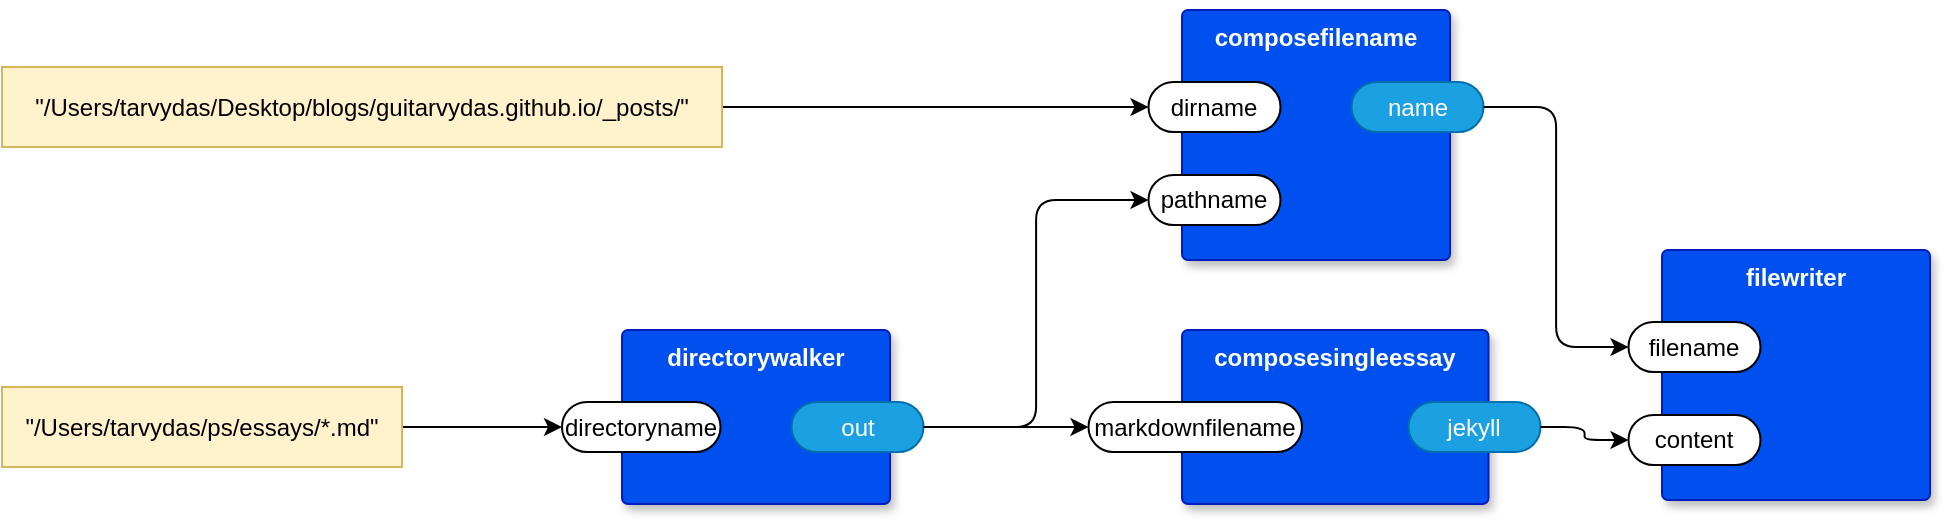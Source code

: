 <mxfile version="14.6.13" type="device" pages="2"><diagram id="hQkH6iNmLrUX8kqYerPd" name="main"><mxGraphModel dx="939" dy="646" grid="1" gridSize="10" guides="1" tooltips="1" connect="1" arrows="1" fold="1" page="1" pageScale="1" pageWidth="1100" pageHeight="850" math="0" shadow="0"><root><mxCell id="0"/><mxCell id="1" parent="0"/><mxCell id="9CAPll6CMLQ-TWxHEpie-16" value="composesingleessay" style="rounded=1;whiteSpace=wrap;html=1;sketch=0;container=1;recursiveResize=0;verticalAlign=top;arcSize=6;fontStyle=1;autosize=0;points=[];absoluteArcSize=1;shadow=1;strokeColor=#001DBC;fillColor=#0050ef;fontColor=#ffffff;" vertex="1" parent="1"><mxGeometry x="590" y="230" width="153.25" height="87" as="geometry"><mxRectangle x="-98" y="-1230" width="99" height="26" as="alternateBounds"/></mxGeometry></mxCell><mxCell id="9CAPll6CMLQ-TWxHEpie-17" value="markdownfilename" style="rounded=1;whiteSpace=wrap;html=1;sketch=0;points=[[0,0.5,0,0,0],[1,0.5,0,0,0]];arcSize=50;" vertex="1" parent="9CAPll6CMLQ-TWxHEpie-16"><mxGeometry x="-46.75" y="36" width="106.75" height="25" as="geometry"/></mxCell><mxCell id="9CAPll6CMLQ-TWxHEpie-18" value="jekyll" style="rounded=1;whiteSpace=wrap;html=1;sketch=0;points=[[0,0.5,0,0,0],[1,0.5,0,0,0]];fillColor=#1ba1e2;fontColor=#ffffff;strokeColor=#006EAF;arcSize=50;" vertex="1" parent="9CAPll6CMLQ-TWxHEpie-16"><mxGeometry x="113.25" y="36" width="66" height="25" as="geometry"/></mxCell><mxCell id="9CAPll6CMLQ-TWxHEpie-25" value="directorywalker" style="rounded=1;whiteSpace=wrap;html=1;sketch=0;container=1;recursiveResize=0;verticalAlign=top;arcSize=6;fontStyle=1;autosize=0;points=[];absoluteArcSize=1;shadow=1;strokeColor=#001DBC;fillColor=#0050ef;fontColor=#ffffff;" vertex="1" parent="1"><mxGeometry x="310" y="230" width="134" height="87" as="geometry"><mxRectangle x="-98" y="-1230" width="99" height="26" as="alternateBounds"/></mxGeometry></mxCell><mxCell id="9CAPll6CMLQ-TWxHEpie-26" value="directoryname" style="rounded=1;whiteSpace=wrap;html=1;sketch=0;points=[[0,0.5,0,0,0],[1,0.5,0,0,0]];arcSize=50;" vertex="1" parent="9CAPll6CMLQ-TWxHEpie-25"><mxGeometry x="-30" y="36" width="79.25" height="25" as="geometry"/></mxCell><mxCell id="9CAPll6CMLQ-TWxHEpie-27" value="out" style="rounded=1;whiteSpace=wrap;html=1;sketch=0;points=[[0,0.5,0,0,0],[1,0.5,0,0,0]];fillColor=#1ba1e2;fontColor=#ffffff;strokeColor=#006EAF;arcSize=50;" vertex="1" parent="9CAPll6CMLQ-TWxHEpie-25"><mxGeometry x="84.75" y="36" width="66" height="25" as="geometry"/></mxCell><mxCell id="pMUMZU-xYQxgni2wc5t_-1" style="edgeStyle=orthogonalEdgeStyle;rounded=1;orthogonalLoop=1;jettySize=auto;html=1;" edge="1" parent="1" source="9CAPll6CMLQ-TWxHEpie-27" target="9CAPll6CMLQ-TWxHEpie-17"><mxGeometry relative="1" as="geometry"/></mxCell><mxCell id="7qXfJu1jurGTZMddh2ra-2" style="edgeStyle=orthogonalEdgeStyle;rounded=1;orthogonalLoop=1;jettySize=auto;html=1;entryX=0;entryY=0.5;entryDx=0;entryDy=0;entryPerimeter=0;" edge="1" parent="1" source="7qXfJu1jurGTZMddh2ra-1" target="9CAPll6CMLQ-TWxHEpie-26"><mxGeometry relative="1" as="geometry"/></mxCell><mxCell id="7qXfJu1jurGTZMddh2ra-1" value="&quot;/Users/tarvydas/ps/essays/*.md&quot;" style="rounded=0;whiteSpace=wrap;html=1;fillColor=#fff2cc;strokeColor=#d6b656;" vertex="1" parent="1"><mxGeometry y="258.5" width="200" height="40" as="geometry"/></mxCell><mxCell id="7qXfJu1jurGTZMddh2ra-3" value="filewriter" style="rounded=1;whiteSpace=wrap;html=1;sketch=0;container=1;recursiveResize=0;verticalAlign=top;arcSize=6;fontStyle=1;autosize=0;points=[];absoluteArcSize=1;shadow=1;strokeColor=#001DBC;fillColor=#0050ef;fontColor=#ffffff;" vertex="1" parent="1"><mxGeometry x="830" y="190" width="134" height="125" as="geometry"><mxRectangle x="-98" y="-1230" width="99" height="26" as="alternateBounds"/></mxGeometry></mxCell><mxCell id="7qXfJu1jurGTZMddh2ra-4" value="filename" style="rounded=1;whiteSpace=wrap;html=1;sketch=0;points=[[0,0.5,0,0,0],[1,0.5,0,0,0]];arcSize=50;" vertex="1" parent="7qXfJu1jurGTZMddh2ra-3"><mxGeometry x="-16.75" y="36" width="66" height="25" as="geometry"/></mxCell><mxCell id="7qXfJu1jurGTZMddh2ra-6" value="content" style="rounded=1;whiteSpace=wrap;html=1;sketch=0;points=[[0,0.5,0,0,0],[1,0.5,0,0,0]];arcSize=50;" vertex="1" parent="7qXfJu1jurGTZMddh2ra-3"><mxGeometry x="-16.75" y="82.5" width="66" height="25" as="geometry"/></mxCell><mxCell id="7qXfJu1jurGTZMddh2ra-8" style="edgeStyle=orthogonalEdgeStyle;rounded=1;orthogonalLoop=1;jettySize=auto;html=1;entryX=0;entryY=0.5;entryDx=0;entryDy=0;entryPerimeter=0;" edge="1" parent="1" source="9CAPll6CMLQ-TWxHEpie-18" target="7qXfJu1jurGTZMddh2ra-6"><mxGeometry relative="1" as="geometry"/></mxCell><mxCell id="7qXfJu1jurGTZMddh2ra-9" value="composefilename" style="rounded=1;whiteSpace=wrap;html=1;sketch=0;container=1;recursiveResize=0;verticalAlign=top;arcSize=6;fontStyle=1;autosize=0;points=[];absoluteArcSize=1;shadow=1;strokeColor=#001DBC;fillColor=#0050ef;fontColor=#ffffff;" vertex="1" parent="1"><mxGeometry x="590" y="70" width="134" height="125" as="geometry"><mxRectangle x="-98" y="-1230" width="99" height="26" as="alternateBounds"/></mxGeometry></mxCell><mxCell id="7qXfJu1jurGTZMddh2ra-10" value="dirname" style="rounded=1;whiteSpace=wrap;html=1;sketch=0;points=[[0,0.5,0,0,0],[1,0.5,0,0,0]];arcSize=50;" vertex="1" parent="7qXfJu1jurGTZMddh2ra-9"><mxGeometry x="-16.75" y="36" width="66" height="25" as="geometry"/></mxCell><mxCell id="7qXfJu1jurGTZMddh2ra-11" value="name" style="rounded=1;whiteSpace=wrap;html=1;sketch=0;points=[[0,0.5,0,0,0],[1,0.5,0,0,0]];fillColor=#1ba1e2;fontColor=#ffffff;strokeColor=#006EAF;arcSize=50;" vertex="1" parent="7qXfJu1jurGTZMddh2ra-9"><mxGeometry x="84.75" y="36" width="66" height="25" as="geometry"/></mxCell><mxCell id="7qXfJu1jurGTZMddh2ra-12" value="pathname" style="rounded=1;whiteSpace=wrap;html=1;sketch=0;points=[[0,0.5,0,0,0],[1,0.5,0,0,0]];arcSize=50;" vertex="1" parent="7qXfJu1jurGTZMddh2ra-9"><mxGeometry x="-16.75" y="82.5" width="66" height="25" as="geometry"/></mxCell><mxCell id="7qXfJu1jurGTZMddh2ra-14" style="edgeStyle=orthogonalEdgeStyle;rounded=1;orthogonalLoop=1;jettySize=auto;html=1;exitX=1;exitY=0.5;exitDx=0;exitDy=0;exitPerimeter=0;entryX=0;entryY=0.5;entryDx=0;entryDy=0;entryPerimeter=0;" edge="1" parent="1" source="7qXfJu1jurGTZMddh2ra-11" target="7qXfJu1jurGTZMddh2ra-4"><mxGeometry relative="1" as="geometry"/></mxCell><mxCell id="7qXfJu1jurGTZMddh2ra-15" style="edgeStyle=orthogonalEdgeStyle;rounded=1;orthogonalLoop=1;jettySize=auto;html=1;entryX=0;entryY=0.5;entryDx=0;entryDy=0;entryPerimeter=0;" edge="1" parent="1" source="9CAPll6CMLQ-TWxHEpie-27" target="7qXfJu1jurGTZMddh2ra-12"><mxGeometry relative="1" as="geometry"/></mxCell><mxCell id="7qXfJu1jurGTZMddh2ra-17" style="edgeStyle=orthogonalEdgeStyle;rounded=1;orthogonalLoop=1;jettySize=auto;html=1;entryX=0;entryY=0.5;entryDx=0;entryDy=0;entryPerimeter=0;" edge="1" parent="1" source="7qXfJu1jurGTZMddh2ra-16" target="7qXfJu1jurGTZMddh2ra-10"><mxGeometry relative="1" as="geometry"/></mxCell><mxCell id="7qXfJu1jurGTZMddh2ra-16" value="&quot;/Users/tarvydas/Desktop/blogs/guitarvydas.github.io/_posts/&quot;" style="rounded=0;whiteSpace=wrap;html=1;fillColor=#fff2cc;strokeColor=#d6b656;" vertex="1" parent="1"><mxGeometry y="98.5" width="360" height="40" as="geometry"/></mxCell></root></mxGraphModel></diagram><diagram name="composesingleessay" id="y_4HbNf1lc361_h89RjT"><mxGraphModel dx="2039" dy="646" grid="1" gridSize="10" guides="1" tooltips="1" connect="1" arrows="1" fold="1" page="1" pageScale="1" pageWidth="1100" pageHeight="850" math="0" shadow="0"><root><mxCell id="-aVa_Tyi7fLDhjpUxRCq-0"/><mxCell id="-aVa_Tyi7fLDhjpUxRCq-1" parent="-aVa_Tyi7fLDhjpUxRCq-0"/><mxCell id="-aVa_Tyi7fLDhjpUxRCq-2" value="byteconcatenator" style="rounded=1;whiteSpace=wrap;html=1;sketch=0;container=1;recursiveResize=0;verticalAlign=top;arcSize=6;fontStyle=1;autosize=0;points=[];absoluteArcSize=1;shadow=1;strokeColor=#001DBC;fillColor=#0050ef;fontColor=#ffffff;" vertex="1" parent="-aVa_Tyi7fLDhjpUxRCq-1"><mxGeometry x="400" y="160" width="137" height="177" as="geometry"><mxRectangle x="-98" y="-1230" width="99" height="26" as="alternateBounds"/></mxGeometry></mxCell><mxCell id="-aVa_Tyi7fLDhjpUxRCq-3" value="front" style="rounded=1;whiteSpace=wrap;html=1;sketch=0;points=[[0,0.5,0,0,0],[1,0.5,0,0,0]];arcSize=50;" vertex="1" parent="-aVa_Tyi7fLDhjpUxRCq-2"><mxGeometry x="-16.75" y="36" width="66" height="25" as="geometry"/></mxCell><mxCell id="-aVa_Tyi7fLDhjpUxRCq-4" value="jekyll" style="rounded=1;whiteSpace=wrap;html=1;sketch=0;points=[[0,0.5,0,0,0],[1,0.5,0,0,0]];fillColor=#1ba1e2;fontColor=#ffffff;strokeColor=#006EAF;arcSize=50;" vertex="1" parent="-aVa_Tyi7fLDhjpUxRCq-2"><mxGeometry x="84.75" y="36" width="66" height="25" as="geometry"/></mxCell><mxCell id="-aVa_Tyi7fLDhjpUxRCq-5" value="markdown" style="rounded=1;whiteSpace=wrap;html=1;sketch=0;points=[[0,0.5,0,0,0],[1,0.5,0,0,0]];arcSize=50;" vertex="1" parent="-aVa_Tyi7fLDhjpUxRCq-2"><mxGeometry x="-16.75" y="82.5" width="66" height="25" as="geometry"/></mxCell><mxCell id="-aVa_Tyi7fLDhjpUxRCq-6" value="back" style="rounded=1;whiteSpace=wrap;html=1;sketch=0;points=[[0,0.5,0,0,0],[1,0.5,0,0,0]];arcSize=50;" vertex="1" parent="-aVa_Tyi7fLDhjpUxRCq-2"><mxGeometry x="-16.75" y="129" width="66" height="25" as="geometry"/></mxCell><mxCell id="-aVa_Tyi7fLDhjpUxRCq-7" value="filereader" style="rounded=1;whiteSpace=wrap;html=1;sketch=0;container=1;recursiveResize=0;verticalAlign=top;arcSize=6;fontStyle=1;autosize=0;points=[];absoluteArcSize=1;shadow=1;strokeColor=#001DBC;fillColor=#0050ef;fontColor=#ffffff;" vertex="1" parent="-aVa_Tyi7fLDhjpUxRCq-1"><mxGeometry x="116.75" y="120" width="134" height="87" as="geometry"><mxRectangle x="-98" y="-1230" width="99" height="26" as="alternateBounds"/></mxGeometry></mxCell><mxCell id="-aVa_Tyi7fLDhjpUxRCq-8" value="filename" style="rounded=1;whiteSpace=wrap;html=1;sketch=0;points=[[0,0.5,0,0,0],[1,0.5,0,0,0]];arcSize=50;" vertex="1" parent="-aVa_Tyi7fLDhjpUxRCq-7"><mxGeometry x="-16.75" y="36" width="66" height="25" as="geometry"/></mxCell><mxCell id="-aVa_Tyi7fLDhjpUxRCq-9" value="out" style="rounded=1;whiteSpace=wrap;html=1;sketch=0;points=[[0,0.5,0,0,0],[1,0.5,0,0,0]];fillColor=#1ba1e2;fontColor=#ffffff;strokeColor=#006EAF;arcSize=50;" vertex="1" parent="-aVa_Tyi7fLDhjpUxRCq-7"><mxGeometry x="84.75" y="36" width="66" height="25" as="geometry"/></mxCell><mxCell id="-aVa_Tyi7fLDhjpUxRCq-10" value="filereader" style="rounded=1;whiteSpace=wrap;html=1;sketch=0;container=1;recursiveResize=0;verticalAlign=top;arcSize=6;fontStyle=1;autosize=0;points=[];absoluteArcSize=1;shadow=1;strokeColor=#001DBC;fillColor=#0050ef;fontColor=#ffffff;" vertex="1" parent="-aVa_Tyi7fLDhjpUxRCq-1"><mxGeometry x="116.75" y="230" width="134" height="87" as="geometry"><mxRectangle x="-98" y="-1230" width="99" height="26" as="alternateBounds"/></mxGeometry></mxCell><mxCell id="-aVa_Tyi7fLDhjpUxRCq-11" value="filename" style="rounded=1;whiteSpace=wrap;html=1;sketch=0;points=[[0,0.5,0,0,0],[1,0.5,0,0,0]];arcSize=50;" vertex="1" parent="-aVa_Tyi7fLDhjpUxRCq-10"><mxGeometry x="-16.75" y="36" width="66" height="25" as="geometry"/></mxCell><mxCell id="-aVa_Tyi7fLDhjpUxRCq-12" value="out" style="rounded=1;whiteSpace=wrap;html=1;sketch=0;points=[[0,0.5,0,0,0],[1,0.5,0,0,0]];fillColor=#1ba1e2;fontColor=#ffffff;strokeColor=#006EAF;arcSize=50;" vertex="1" parent="-aVa_Tyi7fLDhjpUxRCq-10"><mxGeometry x="84.75" y="36" width="66" height="25" as="geometry"/></mxCell><mxCell id="-aVa_Tyi7fLDhjpUxRCq-13" value="filereader" style="rounded=1;whiteSpace=wrap;html=1;sketch=0;container=1;recursiveResize=0;verticalAlign=top;arcSize=6;fontStyle=1;autosize=0;points=[];absoluteArcSize=1;shadow=1;strokeColor=#001DBC;fillColor=#0050ef;fontColor=#ffffff;" vertex="1" parent="-aVa_Tyi7fLDhjpUxRCq-1"><mxGeometry x="116.75" y="340" width="134" height="87" as="geometry"><mxRectangle x="-98" y="-1230" width="99" height="26" as="alternateBounds"/></mxGeometry></mxCell><mxCell id="-aVa_Tyi7fLDhjpUxRCq-14" value="filename" style="rounded=1;whiteSpace=wrap;html=1;sketch=0;points=[[0,0.5,0,0,0],[1,0.5,0,0,0]];arcSize=50;" vertex="1" parent="-aVa_Tyi7fLDhjpUxRCq-13"><mxGeometry x="-16.75" y="36" width="66" height="25" as="geometry"/></mxCell><mxCell id="-aVa_Tyi7fLDhjpUxRCq-15" value="out" style="rounded=1;whiteSpace=wrap;html=1;sketch=0;points=[[0,0.5,0,0,0],[1,0.5,0,0,0]];fillColor=#1ba1e2;fontColor=#ffffff;strokeColor=#006EAF;arcSize=50;" vertex="1" parent="-aVa_Tyi7fLDhjpUxRCq-13"><mxGeometry x="84.75" y="36" width="66" height="25" as="geometry"/></mxCell><mxCell id="-aVa_Tyi7fLDhjpUxRCq-16" style="edgeStyle=orthogonalEdgeStyle;rounded=1;orthogonalLoop=1;jettySize=auto;html=1;entryX=0;entryY=0.5;entryDx=0;entryDy=0;entryPerimeter=0;" edge="1" parent="-aVa_Tyi7fLDhjpUxRCq-1" source="-aVa_Tyi7fLDhjpUxRCq-9" target="-aVa_Tyi7fLDhjpUxRCq-3"><mxGeometry relative="1" as="geometry"/></mxCell><mxCell id="-aVa_Tyi7fLDhjpUxRCq-17" style="edgeStyle=orthogonalEdgeStyle;rounded=1;orthogonalLoop=1;jettySize=auto;html=1;exitX=1;exitY=0.5;exitDx=0;exitDy=0;exitPerimeter=0;entryX=0;entryY=0.5;entryDx=0;entryDy=0;entryPerimeter=0;" edge="1" parent="-aVa_Tyi7fLDhjpUxRCq-1" source="-aVa_Tyi7fLDhjpUxRCq-12" target="-aVa_Tyi7fLDhjpUxRCq-5"><mxGeometry relative="1" as="geometry"/></mxCell><mxCell id="-aVa_Tyi7fLDhjpUxRCq-18" style="edgeStyle=orthogonalEdgeStyle;rounded=1;orthogonalLoop=1;jettySize=auto;html=1;exitX=1;exitY=0.5;exitDx=0;exitDy=0;exitPerimeter=0;entryX=0;entryY=0.5;entryDx=0;entryDy=0;entryPerimeter=0;" edge="1" parent="-aVa_Tyi7fLDhjpUxRCq-1" source="-aVa_Tyi7fLDhjpUxRCq-15" target="-aVa_Tyi7fLDhjpUxRCq-6"><mxGeometry relative="1" as="geometry"/></mxCell><mxCell id="-aVa_Tyi7fLDhjpUxRCq-26" style="edgeStyle=orthogonalEdgeStyle;rounded=1;orthogonalLoop=1;jettySize=auto;html=1;entryX=0;entryY=0.5;entryDx=0;entryDy=0;entryPerimeter=0;" edge="1" parent="-aVa_Tyi7fLDhjpUxRCq-1" source="-aVa_Tyi7fLDhjpUxRCq-22" target="-aVa_Tyi7fLDhjpUxRCq-14"><mxGeometry relative="1" as="geometry"/></mxCell><mxCell id="-aVa_Tyi7fLDhjpUxRCq-22" value="&quot;/Users/tarvydas/ps/ghp/back.md&quot;" style="rounded=0;whiteSpace=wrap;html=1;fillColor=#fff2cc;strokeColor=#d6b656;" vertex="1" parent="-aVa_Tyi7fLDhjpUxRCq-1"><mxGeometry x="-200" y="368.5" width="200" height="40" as="geometry"/></mxCell><mxCell id="-aVa_Tyi7fLDhjpUxRCq-25" style="edgeStyle=orthogonalEdgeStyle;rounded=1;orthogonalLoop=1;jettySize=auto;html=1;" edge="1" parent="-aVa_Tyi7fLDhjpUxRCq-1" source="-aVa_Tyi7fLDhjpUxRCq-24" target="-aVa_Tyi7fLDhjpUxRCq-8"><mxGeometry relative="1" as="geometry"/></mxCell><mxCell id="-aVa_Tyi7fLDhjpUxRCq-24" value="&quot;/Users/tarvydas/ps/ghp/front.md&quot;" style="rounded=0;whiteSpace=wrap;html=1;fillColor=#fff2cc;strokeColor=#d6b656;" vertex="1" parent="-aVa_Tyi7fLDhjpUxRCq-1"><mxGeometry x="-200" y="148.5" width="200" height="40" as="geometry"/></mxCell><mxCell id="-aVa_Tyi7fLDhjpUxRCq-29" style="edgeStyle=orthogonalEdgeStyle;rounded=1;orthogonalLoop=1;jettySize=auto;html=1;entryX=0;entryY=0.5;entryDx=0;entryDy=0;entryPerimeter=0;" edge="1" parent="-aVa_Tyi7fLDhjpUxRCq-1" source="-aVa_Tyi7fLDhjpUxRCq-27" target="-aVa_Tyi7fLDhjpUxRCq-11"><mxGeometry relative="1" as="geometry"/></mxCell><mxCell id="-aVa_Tyi7fLDhjpUxRCq-27" value="markdownfilename" style="rhombus;whiteSpace=wrap;html=1;rounded=1;fontStyle=1;glass=0;sketch=0;fontSize=12;points=[[0,0.5,0,0,0],[0.5,0,0,0,0],[0.5,1,0,0,0],[1,0.5,0,0,0]];shadow=1;" vertex="1" parent="-aVa_Tyi7fLDhjpUxRCq-1"><mxGeometry x="-340" y="238.5" width="140" height="80" as="geometry"/></mxCell><mxCell id="-aVa_Tyi7fLDhjpUxRCq-28" value="jekyll" style="rhombus;whiteSpace=wrap;html=1;rounded=1;fillColor=#0050ef;fontColor=#ffffff;strokeColor=#001DBC;fontStyle=1;glass=0;sketch=0;fontSize=12;points=[[0,0.5,0,0,0],[0.5,0,0,0,0],[0.5,1,0,0,0],[1,0.5,0,0,0]];shadow=1;" vertex="1" parent="-aVa_Tyi7fLDhjpUxRCq-1"><mxGeometry x="630" y="168.5" width="80" height="80" as="geometry"/></mxCell><mxCell id="-aVa_Tyi7fLDhjpUxRCq-30" style="edgeStyle=orthogonalEdgeStyle;rounded=1;orthogonalLoop=1;jettySize=auto;html=1;exitX=1;exitY=0.5;exitDx=0;exitDy=0;exitPerimeter=0;entryX=0;entryY=0.5;entryDx=0;entryDy=0;entryPerimeter=0;" edge="1" parent="-aVa_Tyi7fLDhjpUxRCq-1" source="-aVa_Tyi7fLDhjpUxRCq-4" target="-aVa_Tyi7fLDhjpUxRCq-28"><mxGeometry relative="1" as="geometry"/></mxCell></root></mxGraphModel></diagram></mxfile>